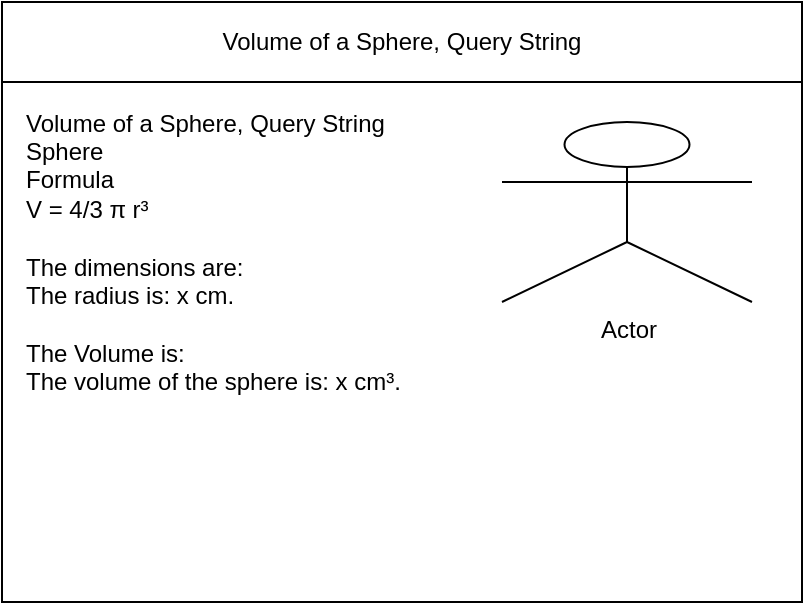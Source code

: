 <mxfile>
    <diagram id="pIaEtrtLPv3HG8r1JEND" name="Page-1">
        <mxGraphModel dx="550" dy="415" grid="1" gridSize="10" guides="1" tooltips="1" connect="1" arrows="1" fold="1" page="1" pageScale="1" pageWidth="850" pageHeight="1100" math="0" shadow="0">
            <root>
                <mxCell id="0"/>
                <mxCell id="1" parent="0"/>
                <mxCell id="2" value="" style="rounded=0;whiteSpace=wrap;html=1;" parent="1" vertex="1">
                    <mxGeometry x="80" y="80" width="400" height="300" as="geometry"/>
                </mxCell>
                <mxCell id="3" value="Volume of a Sphere, Query String" style="rounded=0;whiteSpace=wrap;html=1;" parent="1" vertex="1">
                    <mxGeometry x="80" y="80" width="400" height="40" as="geometry"/>
                </mxCell>
                <mxCell id="6" value="&lt;div&gt;Volume of a Sphere, Query String&lt;/div&gt;&lt;div&gt;Sphere&lt;/div&gt;&lt;div&gt;Formula&lt;/div&gt;&lt;div&gt;V = 4/3 π r³&lt;/div&gt;&lt;div&gt;&lt;br&gt;&lt;/div&gt;&lt;div&gt;The dimensions are:&lt;/div&gt;&lt;div&gt;The radius is: x cm.&lt;/div&gt;&lt;div&gt;&lt;br&gt;&lt;/div&gt;&lt;div&gt;The Volume is:&lt;/div&gt;&lt;div&gt;The volume of the sphere is: x cm³.&lt;/div&gt;" style="text;html=1;strokeColor=none;fillColor=none;align=left;verticalAlign=middle;whiteSpace=wrap;rounded=0;" vertex="1" parent="1">
                    <mxGeometry x="90" y="190" width="210" height="30" as="geometry"/>
                </mxCell>
                <mxCell id="7" value="Actor" style="shape=umlActor;verticalLabelPosition=bottom;verticalAlign=top;html=1;outlineConnect=0;" vertex="1" parent="1">
                    <mxGeometry x="330" y="140" width="125" height="90" as="geometry"/>
                </mxCell>
            </root>
        </mxGraphModel>
    </diagram>
</mxfile>